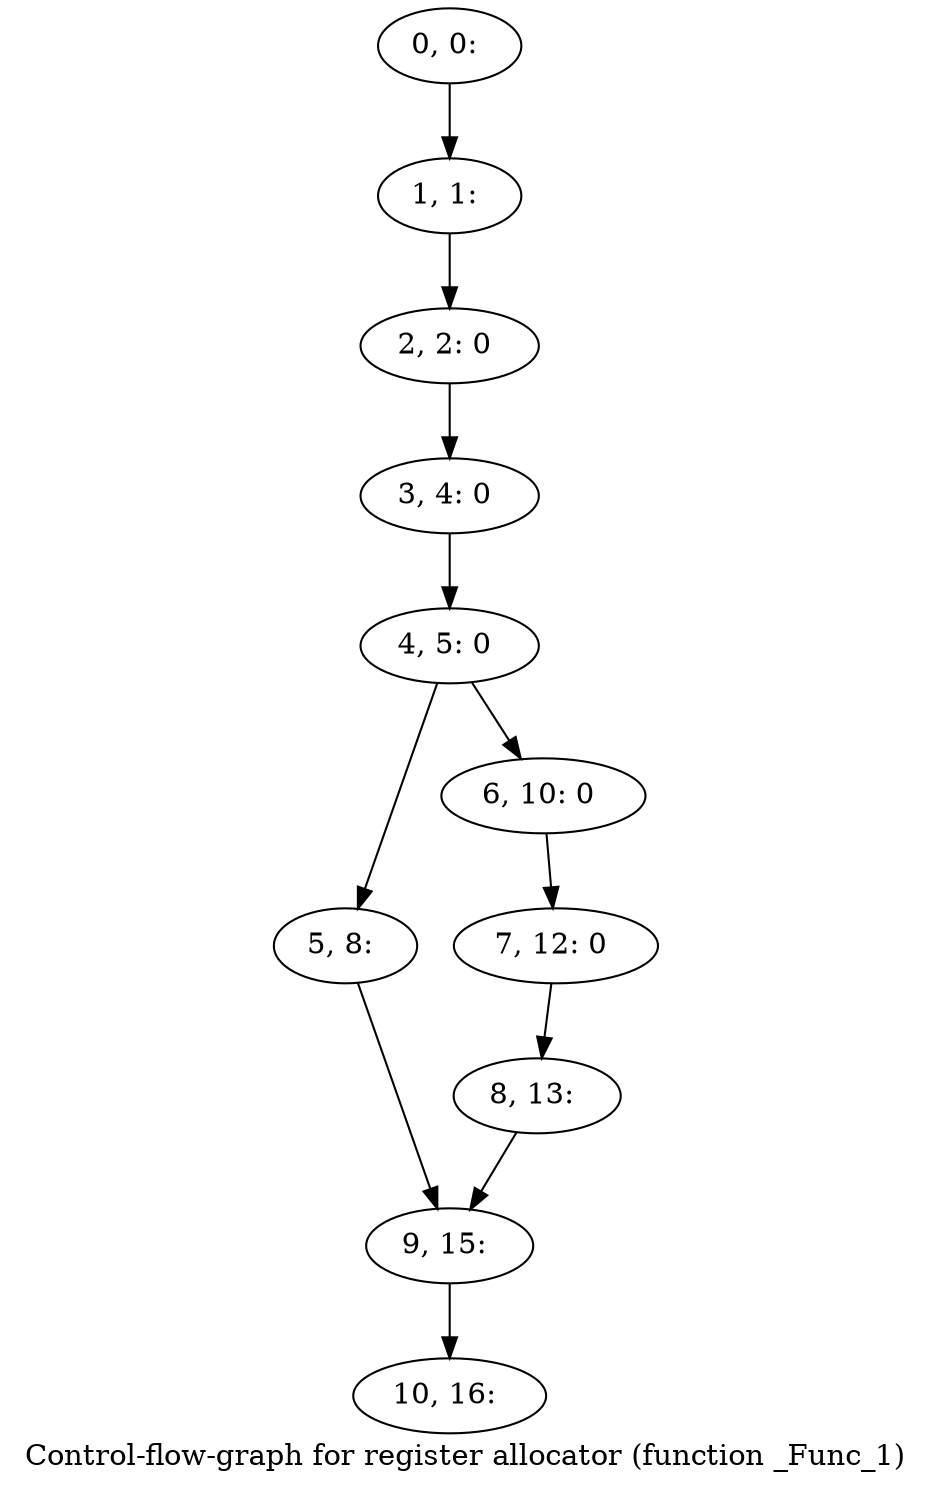 digraph G {
graph [label="Control-flow-graph for register allocator (function _Func_1)"]
0[label="0, 0: "];
1[label="1, 1: "];
2[label="2, 2: 0 "];
3[label="3, 4: 0 "];
4[label="4, 5: 0 "];
5[label="5, 8: "];
6[label="6, 10: 0 "];
7[label="7, 12: 0 "];
8[label="8, 13: "];
9[label="9, 15: "];
10[label="10, 16: "];
0->1 ;
1->2 ;
2->3 ;
3->4 ;
4->5 ;
4->6 ;
5->9 ;
6->7 ;
7->8 ;
8->9 ;
9->10 ;
}
